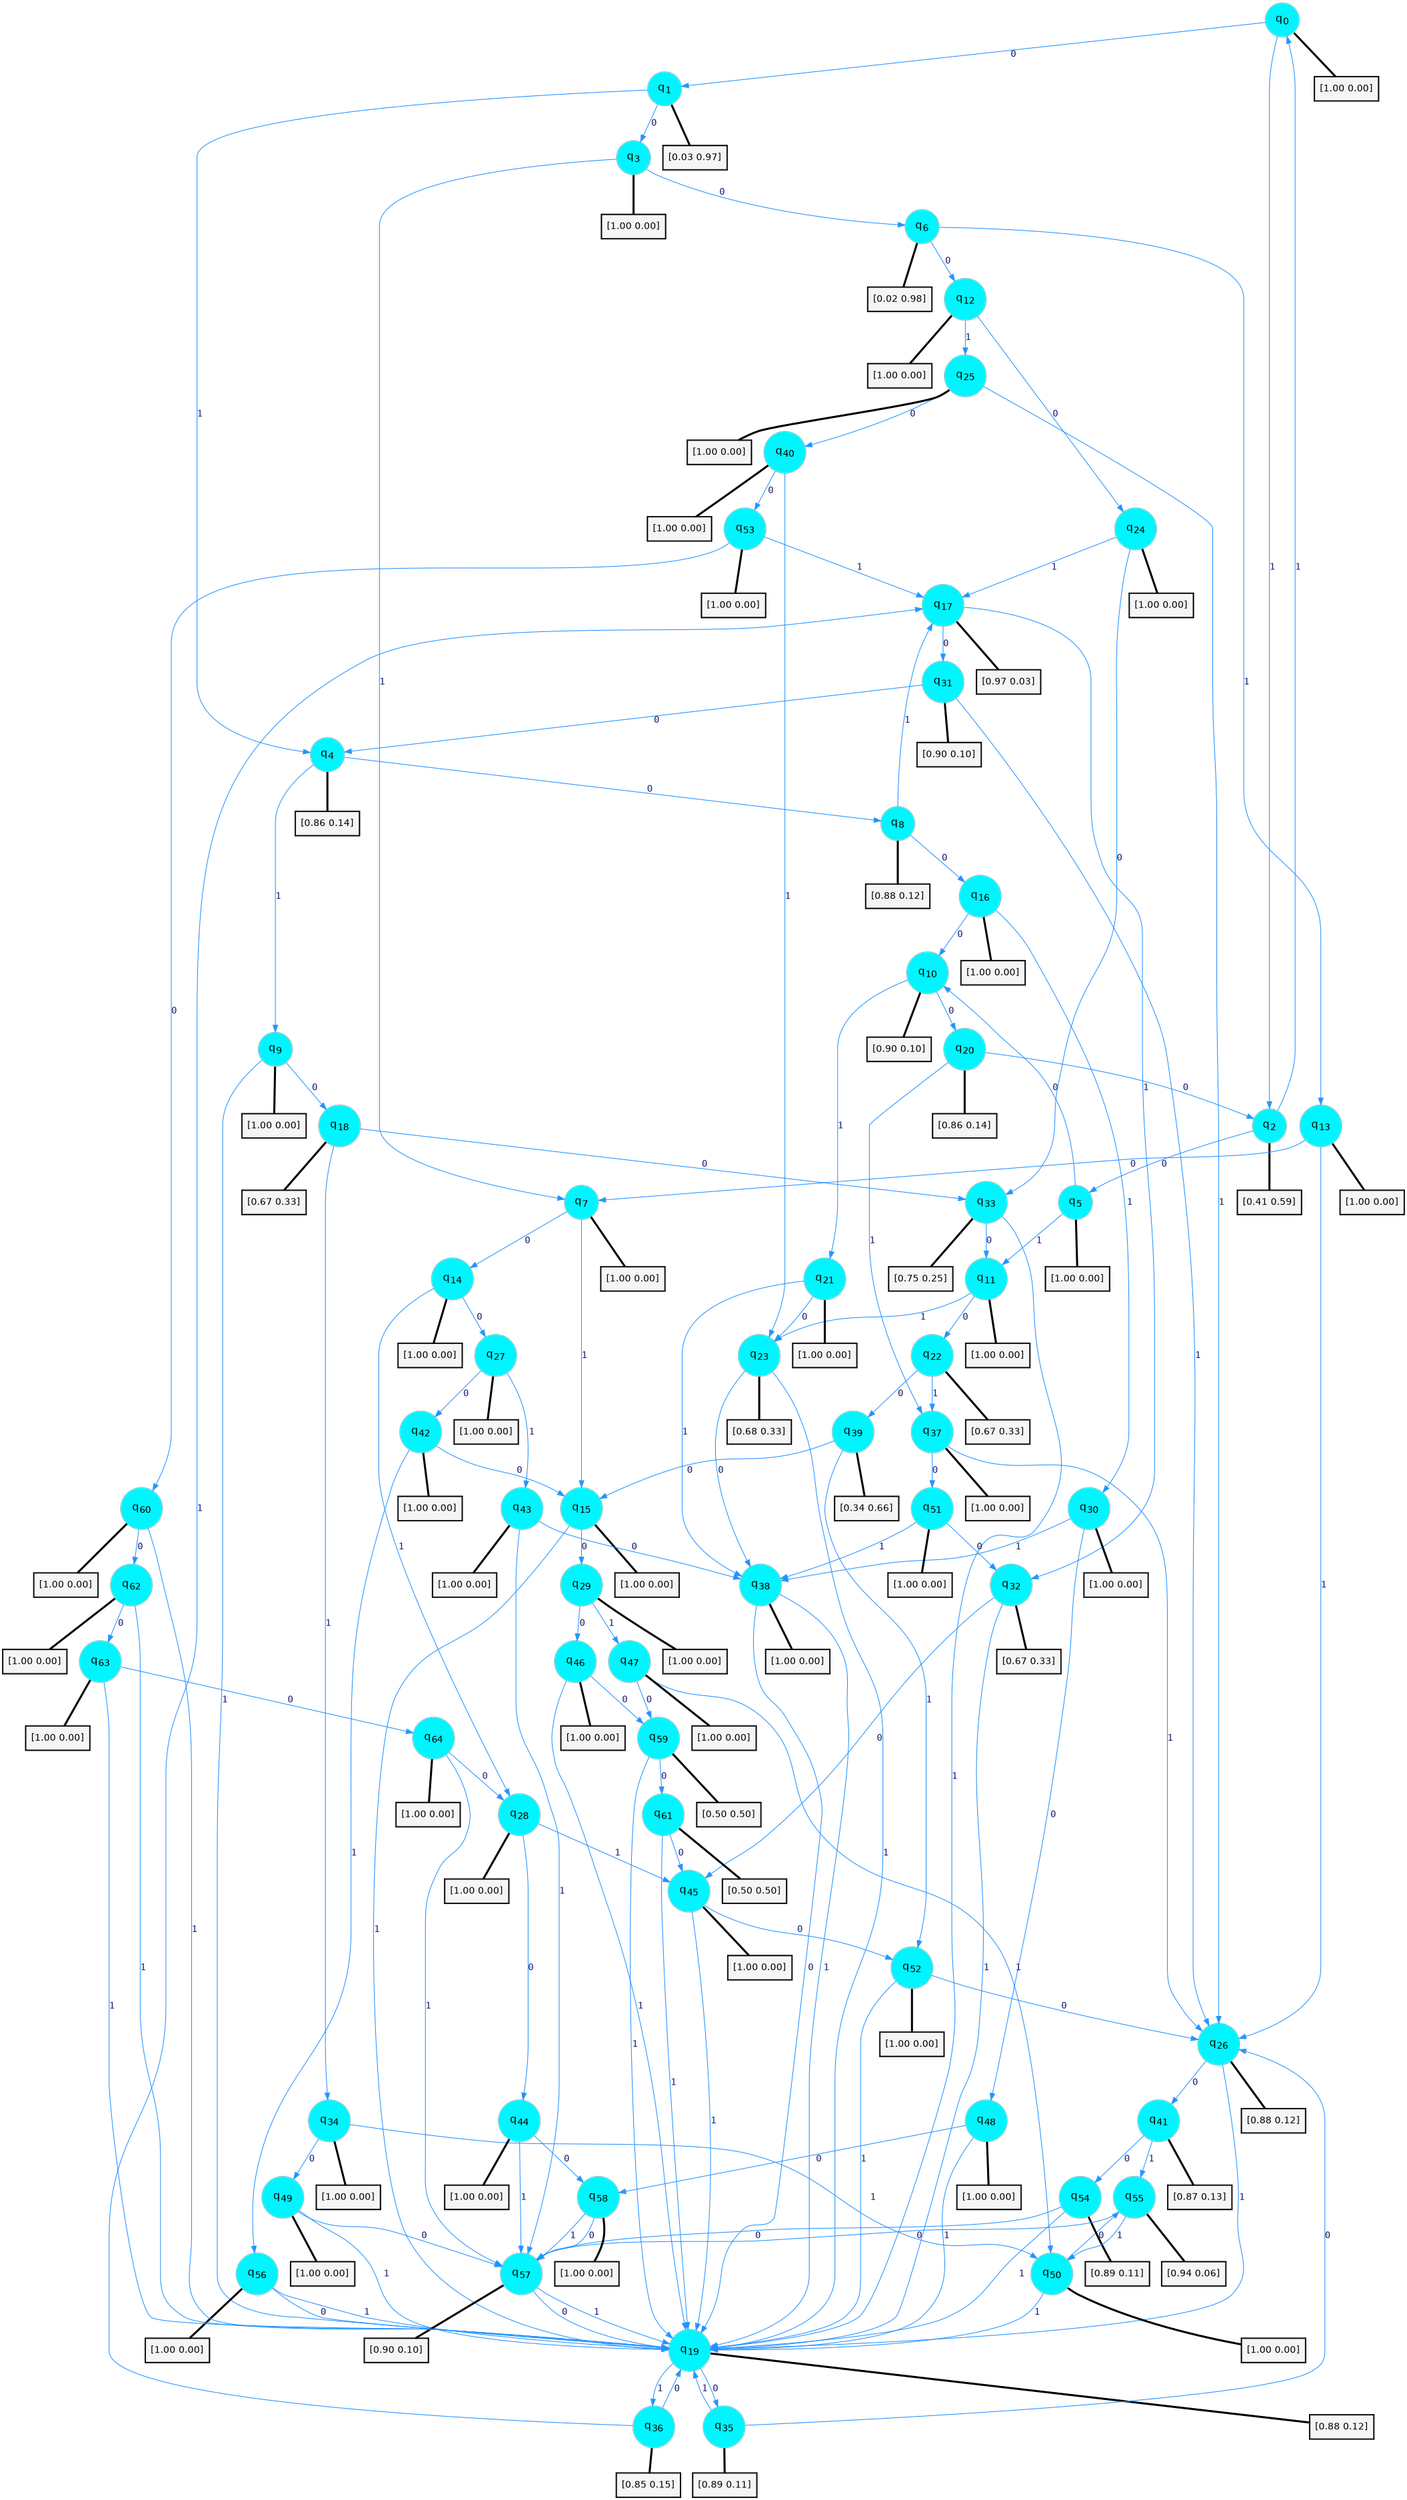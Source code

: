 digraph G {
graph [
bgcolor=transparent, dpi=300, rankdir=TD, size="40,25"];
node [
color=gray, fillcolor=turquoise1, fontcolor=black, fontname=Helvetica, fontsize=16, fontweight=bold, shape=circle, style=filled];
edge [
arrowsize=1, color=dodgerblue1, fontcolor=midnightblue, fontname=courier, fontweight=bold, penwidth=1, style=solid, weight=20];
0[label=<q<SUB>0</SUB>>];
1[label=<q<SUB>1</SUB>>];
2[label=<q<SUB>2</SUB>>];
3[label=<q<SUB>3</SUB>>];
4[label=<q<SUB>4</SUB>>];
5[label=<q<SUB>5</SUB>>];
6[label=<q<SUB>6</SUB>>];
7[label=<q<SUB>7</SUB>>];
8[label=<q<SUB>8</SUB>>];
9[label=<q<SUB>9</SUB>>];
10[label=<q<SUB>10</SUB>>];
11[label=<q<SUB>11</SUB>>];
12[label=<q<SUB>12</SUB>>];
13[label=<q<SUB>13</SUB>>];
14[label=<q<SUB>14</SUB>>];
15[label=<q<SUB>15</SUB>>];
16[label=<q<SUB>16</SUB>>];
17[label=<q<SUB>17</SUB>>];
18[label=<q<SUB>18</SUB>>];
19[label=<q<SUB>19</SUB>>];
20[label=<q<SUB>20</SUB>>];
21[label=<q<SUB>21</SUB>>];
22[label=<q<SUB>22</SUB>>];
23[label=<q<SUB>23</SUB>>];
24[label=<q<SUB>24</SUB>>];
25[label=<q<SUB>25</SUB>>];
26[label=<q<SUB>26</SUB>>];
27[label=<q<SUB>27</SUB>>];
28[label=<q<SUB>28</SUB>>];
29[label=<q<SUB>29</SUB>>];
30[label=<q<SUB>30</SUB>>];
31[label=<q<SUB>31</SUB>>];
32[label=<q<SUB>32</SUB>>];
33[label=<q<SUB>33</SUB>>];
34[label=<q<SUB>34</SUB>>];
35[label=<q<SUB>35</SUB>>];
36[label=<q<SUB>36</SUB>>];
37[label=<q<SUB>37</SUB>>];
38[label=<q<SUB>38</SUB>>];
39[label=<q<SUB>39</SUB>>];
40[label=<q<SUB>40</SUB>>];
41[label=<q<SUB>41</SUB>>];
42[label=<q<SUB>42</SUB>>];
43[label=<q<SUB>43</SUB>>];
44[label=<q<SUB>44</SUB>>];
45[label=<q<SUB>45</SUB>>];
46[label=<q<SUB>46</SUB>>];
47[label=<q<SUB>47</SUB>>];
48[label=<q<SUB>48</SUB>>];
49[label=<q<SUB>49</SUB>>];
50[label=<q<SUB>50</SUB>>];
51[label=<q<SUB>51</SUB>>];
52[label=<q<SUB>52</SUB>>];
53[label=<q<SUB>53</SUB>>];
54[label=<q<SUB>54</SUB>>];
55[label=<q<SUB>55</SUB>>];
56[label=<q<SUB>56</SUB>>];
57[label=<q<SUB>57</SUB>>];
58[label=<q<SUB>58</SUB>>];
59[label=<q<SUB>59</SUB>>];
60[label=<q<SUB>60</SUB>>];
61[label=<q<SUB>61</SUB>>];
62[label=<q<SUB>62</SUB>>];
63[label=<q<SUB>63</SUB>>];
64[label=<q<SUB>64</SUB>>];
65[label="[1.00 0.00]", shape=box,fontcolor=black, fontname=Helvetica, fontsize=14, penwidth=2, fillcolor=whitesmoke,color=black];
66[label="[0.03 0.97]", shape=box,fontcolor=black, fontname=Helvetica, fontsize=14, penwidth=2, fillcolor=whitesmoke,color=black];
67[label="[0.41 0.59]", shape=box,fontcolor=black, fontname=Helvetica, fontsize=14, penwidth=2, fillcolor=whitesmoke,color=black];
68[label="[1.00 0.00]", shape=box,fontcolor=black, fontname=Helvetica, fontsize=14, penwidth=2, fillcolor=whitesmoke,color=black];
69[label="[0.86 0.14]", shape=box,fontcolor=black, fontname=Helvetica, fontsize=14, penwidth=2, fillcolor=whitesmoke,color=black];
70[label="[1.00 0.00]", shape=box,fontcolor=black, fontname=Helvetica, fontsize=14, penwidth=2, fillcolor=whitesmoke,color=black];
71[label="[0.02 0.98]", shape=box,fontcolor=black, fontname=Helvetica, fontsize=14, penwidth=2, fillcolor=whitesmoke,color=black];
72[label="[1.00 0.00]", shape=box,fontcolor=black, fontname=Helvetica, fontsize=14, penwidth=2, fillcolor=whitesmoke,color=black];
73[label="[0.88 0.12]", shape=box,fontcolor=black, fontname=Helvetica, fontsize=14, penwidth=2, fillcolor=whitesmoke,color=black];
74[label="[1.00 0.00]", shape=box,fontcolor=black, fontname=Helvetica, fontsize=14, penwidth=2, fillcolor=whitesmoke,color=black];
75[label="[0.90 0.10]", shape=box,fontcolor=black, fontname=Helvetica, fontsize=14, penwidth=2, fillcolor=whitesmoke,color=black];
76[label="[1.00 0.00]", shape=box,fontcolor=black, fontname=Helvetica, fontsize=14, penwidth=2, fillcolor=whitesmoke,color=black];
77[label="[1.00 0.00]", shape=box,fontcolor=black, fontname=Helvetica, fontsize=14, penwidth=2, fillcolor=whitesmoke,color=black];
78[label="[1.00 0.00]", shape=box,fontcolor=black, fontname=Helvetica, fontsize=14, penwidth=2, fillcolor=whitesmoke,color=black];
79[label="[1.00 0.00]", shape=box,fontcolor=black, fontname=Helvetica, fontsize=14, penwidth=2, fillcolor=whitesmoke,color=black];
80[label="[1.00 0.00]", shape=box,fontcolor=black, fontname=Helvetica, fontsize=14, penwidth=2, fillcolor=whitesmoke,color=black];
81[label="[1.00 0.00]", shape=box,fontcolor=black, fontname=Helvetica, fontsize=14, penwidth=2, fillcolor=whitesmoke,color=black];
82[label="[0.97 0.03]", shape=box,fontcolor=black, fontname=Helvetica, fontsize=14, penwidth=2, fillcolor=whitesmoke,color=black];
83[label="[0.67 0.33]", shape=box,fontcolor=black, fontname=Helvetica, fontsize=14, penwidth=2, fillcolor=whitesmoke,color=black];
84[label="[0.88 0.12]", shape=box,fontcolor=black, fontname=Helvetica, fontsize=14, penwidth=2, fillcolor=whitesmoke,color=black];
85[label="[0.86 0.14]", shape=box,fontcolor=black, fontname=Helvetica, fontsize=14, penwidth=2, fillcolor=whitesmoke,color=black];
86[label="[1.00 0.00]", shape=box,fontcolor=black, fontname=Helvetica, fontsize=14, penwidth=2, fillcolor=whitesmoke,color=black];
87[label="[0.67 0.33]", shape=box,fontcolor=black, fontname=Helvetica, fontsize=14, penwidth=2, fillcolor=whitesmoke,color=black];
88[label="[0.68 0.33]", shape=box,fontcolor=black, fontname=Helvetica, fontsize=14, penwidth=2, fillcolor=whitesmoke,color=black];
89[label="[1.00 0.00]", shape=box,fontcolor=black, fontname=Helvetica, fontsize=14, penwidth=2, fillcolor=whitesmoke,color=black];
90[label="[1.00 0.00]", shape=box,fontcolor=black, fontname=Helvetica, fontsize=14, penwidth=2, fillcolor=whitesmoke,color=black];
91[label="[0.88 0.12]", shape=box,fontcolor=black, fontname=Helvetica, fontsize=14, penwidth=2, fillcolor=whitesmoke,color=black];
92[label="[1.00 0.00]", shape=box,fontcolor=black, fontname=Helvetica, fontsize=14, penwidth=2, fillcolor=whitesmoke,color=black];
93[label="[1.00 0.00]", shape=box,fontcolor=black, fontname=Helvetica, fontsize=14, penwidth=2, fillcolor=whitesmoke,color=black];
94[label="[1.00 0.00]", shape=box,fontcolor=black, fontname=Helvetica, fontsize=14, penwidth=2, fillcolor=whitesmoke,color=black];
95[label="[1.00 0.00]", shape=box,fontcolor=black, fontname=Helvetica, fontsize=14, penwidth=2, fillcolor=whitesmoke,color=black];
96[label="[0.90 0.10]", shape=box,fontcolor=black, fontname=Helvetica, fontsize=14, penwidth=2, fillcolor=whitesmoke,color=black];
97[label="[0.67 0.33]", shape=box,fontcolor=black, fontname=Helvetica, fontsize=14, penwidth=2, fillcolor=whitesmoke,color=black];
98[label="[0.75 0.25]", shape=box,fontcolor=black, fontname=Helvetica, fontsize=14, penwidth=2, fillcolor=whitesmoke,color=black];
99[label="[1.00 0.00]", shape=box,fontcolor=black, fontname=Helvetica, fontsize=14, penwidth=2, fillcolor=whitesmoke,color=black];
100[label="[0.89 0.11]", shape=box,fontcolor=black, fontname=Helvetica, fontsize=14, penwidth=2, fillcolor=whitesmoke,color=black];
101[label="[0.85 0.15]", shape=box,fontcolor=black, fontname=Helvetica, fontsize=14, penwidth=2, fillcolor=whitesmoke,color=black];
102[label="[1.00 0.00]", shape=box,fontcolor=black, fontname=Helvetica, fontsize=14, penwidth=2, fillcolor=whitesmoke,color=black];
103[label="[1.00 0.00]", shape=box,fontcolor=black, fontname=Helvetica, fontsize=14, penwidth=2, fillcolor=whitesmoke,color=black];
104[label="[0.34 0.66]", shape=box,fontcolor=black, fontname=Helvetica, fontsize=14, penwidth=2, fillcolor=whitesmoke,color=black];
105[label="[1.00 0.00]", shape=box,fontcolor=black, fontname=Helvetica, fontsize=14, penwidth=2, fillcolor=whitesmoke,color=black];
106[label="[0.87 0.13]", shape=box,fontcolor=black, fontname=Helvetica, fontsize=14, penwidth=2, fillcolor=whitesmoke,color=black];
107[label="[1.00 0.00]", shape=box,fontcolor=black, fontname=Helvetica, fontsize=14, penwidth=2, fillcolor=whitesmoke,color=black];
108[label="[1.00 0.00]", shape=box,fontcolor=black, fontname=Helvetica, fontsize=14, penwidth=2, fillcolor=whitesmoke,color=black];
109[label="[1.00 0.00]", shape=box,fontcolor=black, fontname=Helvetica, fontsize=14, penwidth=2, fillcolor=whitesmoke,color=black];
110[label="[1.00 0.00]", shape=box,fontcolor=black, fontname=Helvetica, fontsize=14, penwidth=2, fillcolor=whitesmoke,color=black];
111[label="[1.00 0.00]", shape=box,fontcolor=black, fontname=Helvetica, fontsize=14, penwidth=2, fillcolor=whitesmoke,color=black];
112[label="[1.00 0.00]", shape=box,fontcolor=black, fontname=Helvetica, fontsize=14, penwidth=2, fillcolor=whitesmoke,color=black];
113[label="[1.00 0.00]", shape=box,fontcolor=black, fontname=Helvetica, fontsize=14, penwidth=2, fillcolor=whitesmoke,color=black];
114[label="[1.00 0.00]", shape=box,fontcolor=black, fontname=Helvetica, fontsize=14, penwidth=2, fillcolor=whitesmoke,color=black];
115[label="[1.00 0.00]", shape=box,fontcolor=black, fontname=Helvetica, fontsize=14, penwidth=2, fillcolor=whitesmoke,color=black];
116[label="[1.00 0.00]", shape=box,fontcolor=black, fontname=Helvetica, fontsize=14, penwidth=2, fillcolor=whitesmoke,color=black];
117[label="[1.00 0.00]", shape=box,fontcolor=black, fontname=Helvetica, fontsize=14, penwidth=2, fillcolor=whitesmoke,color=black];
118[label="[1.00 0.00]", shape=box,fontcolor=black, fontname=Helvetica, fontsize=14, penwidth=2, fillcolor=whitesmoke,color=black];
119[label="[0.89 0.11]", shape=box,fontcolor=black, fontname=Helvetica, fontsize=14, penwidth=2, fillcolor=whitesmoke,color=black];
120[label="[0.94 0.06]", shape=box,fontcolor=black, fontname=Helvetica, fontsize=14, penwidth=2, fillcolor=whitesmoke,color=black];
121[label="[1.00 0.00]", shape=box,fontcolor=black, fontname=Helvetica, fontsize=14, penwidth=2, fillcolor=whitesmoke,color=black];
122[label="[0.90 0.10]", shape=box,fontcolor=black, fontname=Helvetica, fontsize=14, penwidth=2, fillcolor=whitesmoke,color=black];
123[label="[1.00 0.00]", shape=box,fontcolor=black, fontname=Helvetica, fontsize=14, penwidth=2, fillcolor=whitesmoke,color=black];
124[label="[0.50 0.50]", shape=box,fontcolor=black, fontname=Helvetica, fontsize=14, penwidth=2, fillcolor=whitesmoke,color=black];
125[label="[1.00 0.00]", shape=box,fontcolor=black, fontname=Helvetica, fontsize=14, penwidth=2, fillcolor=whitesmoke,color=black];
126[label="[0.50 0.50]", shape=box,fontcolor=black, fontname=Helvetica, fontsize=14, penwidth=2, fillcolor=whitesmoke,color=black];
127[label="[1.00 0.00]", shape=box,fontcolor=black, fontname=Helvetica, fontsize=14, penwidth=2, fillcolor=whitesmoke,color=black];
128[label="[1.00 0.00]", shape=box,fontcolor=black, fontname=Helvetica, fontsize=14, penwidth=2, fillcolor=whitesmoke,color=black];
129[label="[1.00 0.00]", shape=box,fontcolor=black, fontname=Helvetica, fontsize=14, penwidth=2, fillcolor=whitesmoke,color=black];
0->1 [label=0];
0->2 [label=1];
0->65 [arrowhead=none, penwidth=3,color=black];
1->3 [label=0];
1->4 [label=1];
1->66 [arrowhead=none, penwidth=3,color=black];
2->5 [label=0];
2->0 [label=1];
2->67 [arrowhead=none, penwidth=3,color=black];
3->6 [label=0];
3->7 [label=1];
3->68 [arrowhead=none, penwidth=3,color=black];
4->8 [label=0];
4->9 [label=1];
4->69 [arrowhead=none, penwidth=3,color=black];
5->10 [label=0];
5->11 [label=1];
5->70 [arrowhead=none, penwidth=3,color=black];
6->12 [label=0];
6->13 [label=1];
6->71 [arrowhead=none, penwidth=3,color=black];
7->14 [label=0];
7->15 [label=1];
7->72 [arrowhead=none, penwidth=3,color=black];
8->16 [label=0];
8->17 [label=1];
8->73 [arrowhead=none, penwidth=3,color=black];
9->18 [label=0];
9->19 [label=1];
9->74 [arrowhead=none, penwidth=3,color=black];
10->20 [label=0];
10->21 [label=1];
10->75 [arrowhead=none, penwidth=3,color=black];
11->22 [label=0];
11->23 [label=1];
11->76 [arrowhead=none, penwidth=3,color=black];
12->24 [label=0];
12->25 [label=1];
12->77 [arrowhead=none, penwidth=3,color=black];
13->7 [label=0];
13->26 [label=1];
13->78 [arrowhead=none, penwidth=3,color=black];
14->27 [label=0];
14->28 [label=1];
14->79 [arrowhead=none, penwidth=3,color=black];
15->29 [label=0];
15->19 [label=1];
15->80 [arrowhead=none, penwidth=3,color=black];
16->10 [label=0];
16->30 [label=1];
16->81 [arrowhead=none, penwidth=3,color=black];
17->31 [label=0];
17->32 [label=1];
17->82 [arrowhead=none, penwidth=3,color=black];
18->33 [label=0];
18->34 [label=1];
18->83 [arrowhead=none, penwidth=3,color=black];
19->35 [label=0];
19->36 [label=1];
19->84 [arrowhead=none, penwidth=3,color=black];
20->2 [label=0];
20->37 [label=1];
20->85 [arrowhead=none, penwidth=3,color=black];
21->23 [label=0];
21->38 [label=1];
21->86 [arrowhead=none, penwidth=3,color=black];
22->39 [label=0];
22->37 [label=1];
22->87 [arrowhead=none, penwidth=3,color=black];
23->38 [label=0];
23->19 [label=1];
23->88 [arrowhead=none, penwidth=3,color=black];
24->33 [label=0];
24->17 [label=1];
24->89 [arrowhead=none, penwidth=3,color=black];
25->40 [label=0];
25->26 [label=1];
25->90 [arrowhead=none, penwidth=3,color=black];
26->41 [label=0];
26->19 [label=1];
26->91 [arrowhead=none, penwidth=3,color=black];
27->42 [label=0];
27->43 [label=1];
27->92 [arrowhead=none, penwidth=3,color=black];
28->44 [label=0];
28->45 [label=1];
28->93 [arrowhead=none, penwidth=3,color=black];
29->46 [label=0];
29->47 [label=1];
29->94 [arrowhead=none, penwidth=3,color=black];
30->48 [label=0];
30->38 [label=1];
30->95 [arrowhead=none, penwidth=3,color=black];
31->4 [label=0];
31->26 [label=1];
31->96 [arrowhead=none, penwidth=3,color=black];
32->45 [label=0];
32->19 [label=1];
32->97 [arrowhead=none, penwidth=3,color=black];
33->11 [label=0];
33->19 [label=1];
33->98 [arrowhead=none, penwidth=3,color=black];
34->49 [label=0];
34->50 [label=1];
34->99 [arrowhead=none, penwidth=3,color=black];
35->26 [label=0];
35->19 [label=1];
35->100 [arrowhead=none, penwidth=3,color=black];
36->19 [label=0];
36->17 [label=1];
36->101 [arrowhead=none, penwidth=3,color=black];
37->51 [label=0];
37->26 [label=1];
37->102 [arrowhead=none, penwidth=3,color=black];
38->19 [label=0];
38->19 [label=1];
38->103 [arrowhead=none, penwidth=3,color=black];
39->15 [label=0];
39->52 [label=1];
39->104 [arrowhead=none, penwidth=3,color=black];
40->53 [label=0];
40->23 [label=1];
40->105 [arrowhead=none, penwidth=3,color=black];
41->54 [label=0];
41->55 [label=1];
41->106 [arrowhead=none, penwidth=3,color=black];
42->15 [label=0];
42->56 [label=1];
42->107 [arrowhead=none, penwidth=3,color=black];
43->38 [label=0];
43->57 [label=1];
43->108 [arrowhead=none, penwidth=3,color=black];
44->58 [label=0];
44->57 [label=1];
44->109 [arrowhead=none, penwidth=3,color=black];
45->52 [label=0];
45->19 [label=1];
45->110 [arrowhead=none, penwidth=3,color=black];
46->59 [label=0];
46->19 [label=1];
46->111 [arrowhead=none, penwidth=3,color=black];
47->59 [label=0];
47->50 [label=1];
47->112 [arrowhead=none, penwidth=3,color=black];
48->58 [label=0];
48->19 [label=1];
48->113 [arrowhead=none, penwidth=3,color=black];
49->57 [label=0];
49->19 [label=1];
49->114 [arrowhead=none, penwidth=3,color=black];
50->55 [label=0];
50->19 [label=1];
50->115 [arrowhead=none, penwidth=3,color=black];
51->32 [label=0];
51->38 [label=1];
51->116 [arrowhead=none, penwidth=3,color=black];
52->26 [label=0];
52->19 [label=1];
52->117 [arrowhead=none, penwidth=3,color=black];
53->60 [label=0];
53->17 [label=1];
53->118 [arrowhead=none, penwidth=3,color=black];
54->57 [label=0];
54->19 [label=1];
54->119 [arrowhead=none, penwidth=3,color=black];
55->57 [label=0];
55->50 [label=1];
55->120 [arrowhead=none, penwidth=3,color=black];
56->19 [label=0];
56->19 [label=1];
56->121 [arrowhead=none, penwidth=3,color=black];
57->19 [label=0];
57->19 [label=1];
57->122 [arrowhead=none, penwidth=3,color=black];
58->57 [label=0];
58->57 [label=1];
58->123 [arrowhead=none, penwidth=3,color=black];
59->61 [label=0];
59->19 [label=1];
59->124 [arrowhead=none, penwidth=3,color=black];
60->62 [label=0];
60->19 [label=1];
60->125 [arrowhead=none, penwidth=3,color=black];
61->45 [label=0];
61->19 [label=1];
61->126 [arrowhead=none, penwidth=3,color=black];
62->63 [label=0];
62->19 [label=1];
62->127 [arrowhead=none, penwidth=3,color=black];
63->64 [label=0];
63->19 [label=1];
63->128 [arrowhead=none, penwidth=3,color=black];
64->28 [label=0];
64->57 [label=1];
64->129 [arrowhead=none, penwidth=3,color=black];
}
